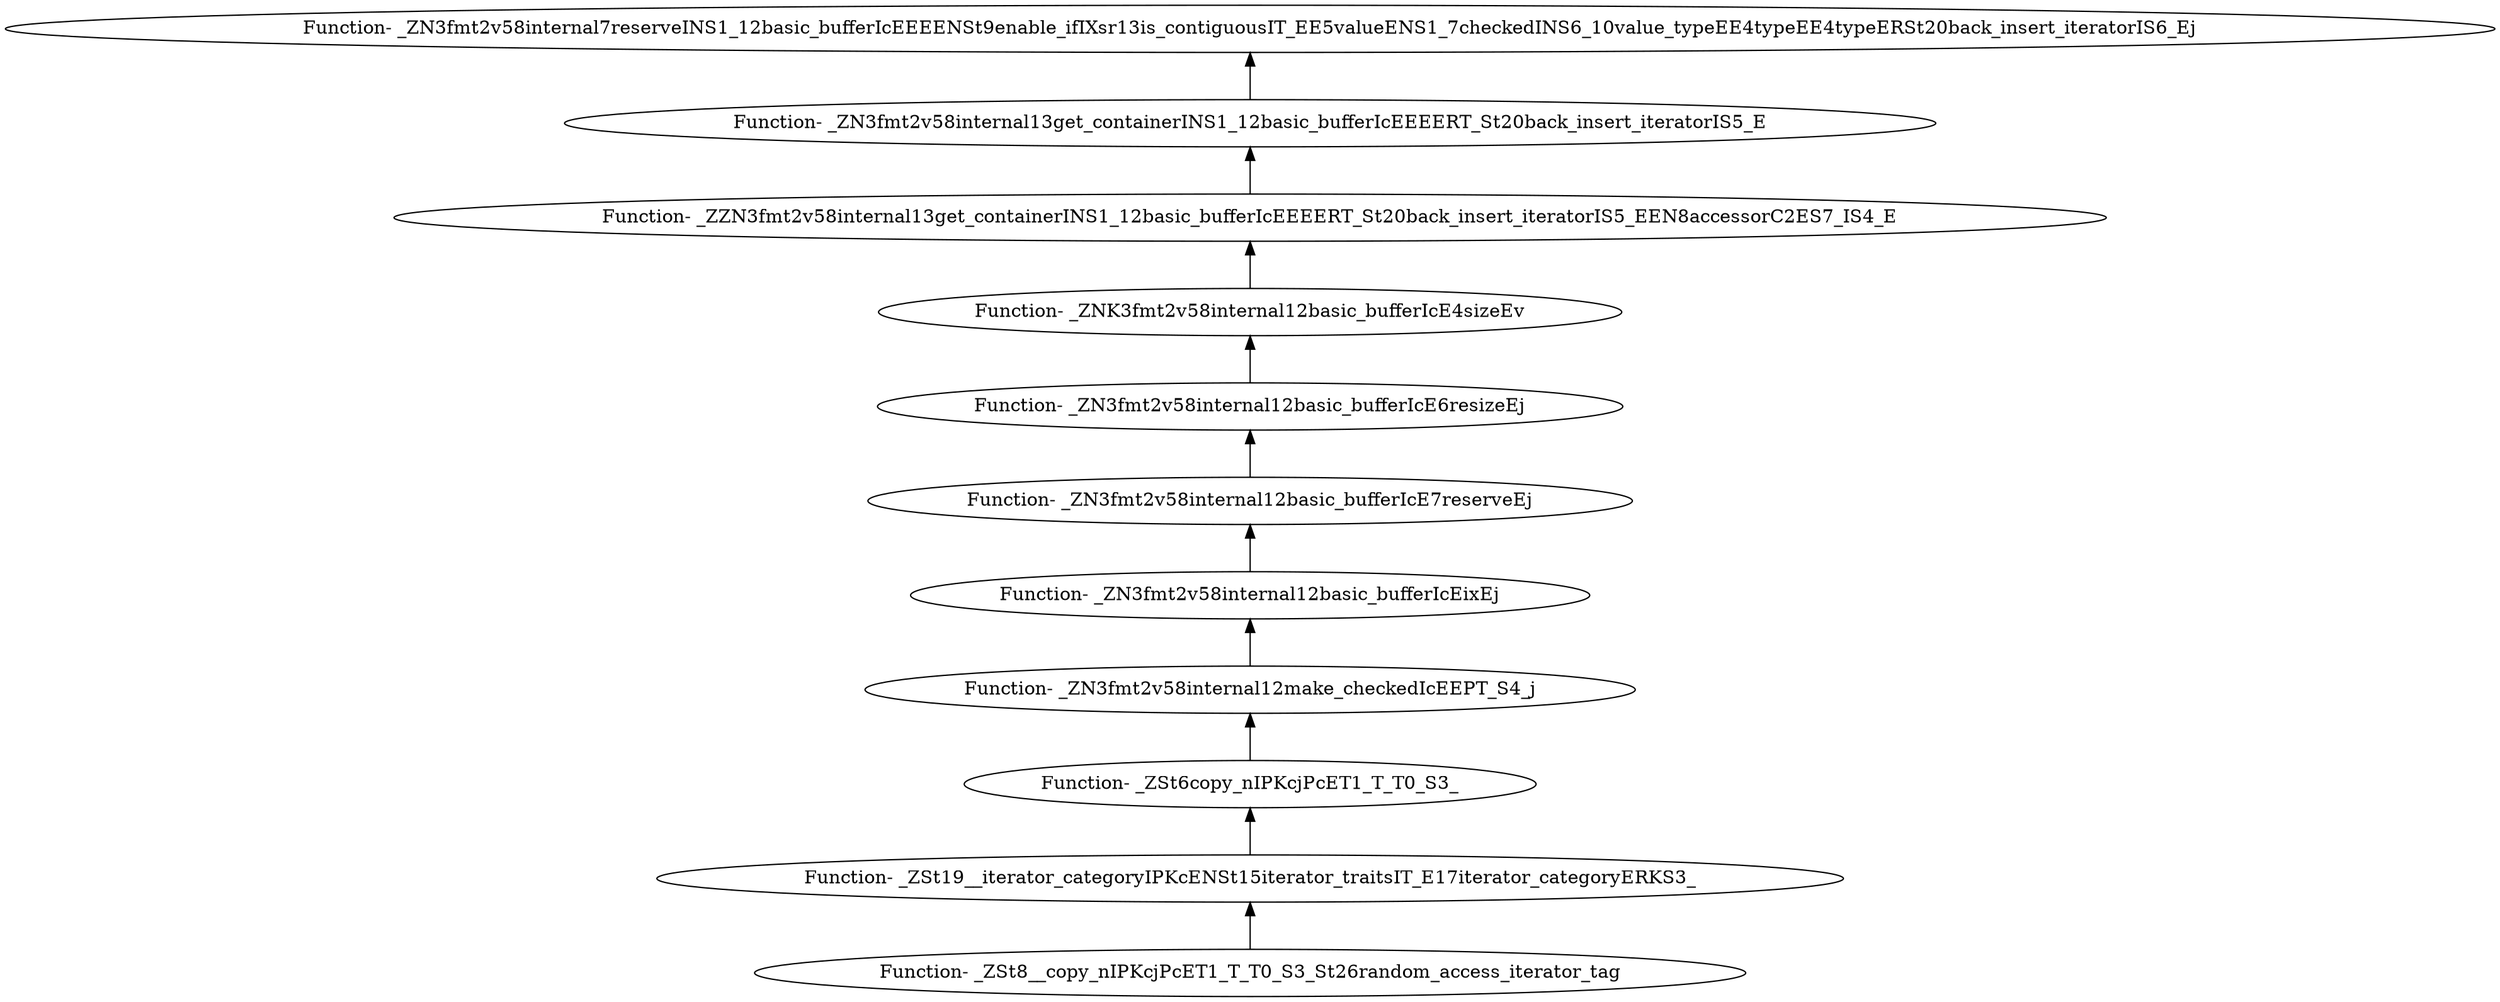 digraph {
	"Function- _ZSt8__copy_nIPKcjPcET1_T_T0_S3_St26random_access_iterator_tag"
	"Function- _ZSt19__iterator_categoryIPKcENSt15iterator_traitsIT_E17iterator_categoryERKS3_"
	"Function- _ZSt19__iterator_categoryIPKcENSt15iterator_traitsIT_E17iterator_categoryERKS3_" -> "Function- _ZSt8__copy_nIPKcjPcET1_T_T0_S3_St26random_access_iterator_tag" [dir=back]
	"Function- _ZSt6copy_nIPKcjPcET1_T_T0_S3_"
	"Function- _ZSt6copy_nIPKcjPcET1_T_T0_S3_" -> "Function- _ZSt19__iterator_categoryIPKcENSt15iterator_traitsIT_E17iterator_categoryERKS3_" [dir=back]
	"Function- _ZN3fmt2v58internal12make_checkedIcEEPT_S4_j"
	"Function- _ZN3fmt2v58internal12make_checkedIcEEPT_S4_j" -> "Function- _ZSt6copy_nIPKcjPcET1_T_T0_S3_" [dir=back]
	"Function- _ZN3fmt2v58internal12basic_bufferIcEixEj"
	"Function- _ZN3fmt2v58internal12basic_bufferIcEixEj" -> "Function- _ZN3fmt2v58internal12make_checkedIcEEPT_S4_j" [dir=back]
	"Function- _ZN3fmt2v58internal12basic_bufferIcE7reserveEj"
	"Function- _ZN3fmt2v58internal12basic_bufferIcE7reserveEj" -> "Function- _ZN3fmt2v58internal12basic_bufferIcEixEj" [dir=back]
	"Function- _ZN3fmt2v58internal12basic_bufferIcE6resizeEj"
	"Function- _ZN3fmt2v58internal12basic_bufferIcE6resizeEj" -> "Function- _ZN3fmt2v58internal12basic_bufferIcE7reserveEj" [dir=back]
	"Function- _ZNK3fmt2v58internal12basic_bufferIcE4sizeEv"
	"Function- _ZNK3fmt2v58internal12basic_bufferIcE4sizeEv" -> "Function- _ZN3fmt2v58internal12basic_bufferIcE6resizeEj" [dir=back]
	"Function- _ZZN3fmt2v58internal13get_containerINS1_12basic_bufferIcEEEERT_St20back_insert_iteratorIS5_EEN8accessorC2ES7_IS4_E"
	"Function- _ZZN3fmt2v58internal13get_containerINS1_12basic_bufferIcEEEERT_St20back_insert_iteratorIS5_EEN8accessorC2ES7_IS4_E" -> "Function- _ZNK3fmt2v58internal12basic_bufferIcE4sizeEv" [dir=back]
	"Function- _ZN3fmt2v58internal13get_containerINS1_12basic_bufferIcEEEERT_St20back_insert_iteratorIS5_E"
	"Function- _ZN3fmt2v58internal13get_containerINS1_12basic_bufferIcEEEERT_St20back_insert_iteratorIS5_E" -> "Function- _ZZN3fmt2v58internal13get_containerINS1_12basic_bufferIcEEEERT_St20back_insert_iteratorIS5_EEN8accessorC2ES7_IS4_E" [dir=back]
	"Function- _ZN3fmt2v58internal7reserveINS1_12basic_bufferIcEEEENSt9enable_ifIXsr13is_contiguousIT_EE5valueENS1_7checkedINS6_10value_typeEE4typeEE4typeERSt20back_insert_iteratorIS6_Ej"
	"Function- _ZN3fmt2v58internal7reserveINS1_12basic_bufferIcEEEENSt9enable_ifIXsr13is_contiguousIT_EE5valueENS1_7checkedINS6_10value_typeEE4typeEE4typeERSt20back_insert_iteratorIS6_Ej" -> "Function- _ZN3fmt2v58internal13get_containerINS1_12basic_bufferIcEEEERT_St20back_insert_iteratorIS5_E" [dir=back]
}
